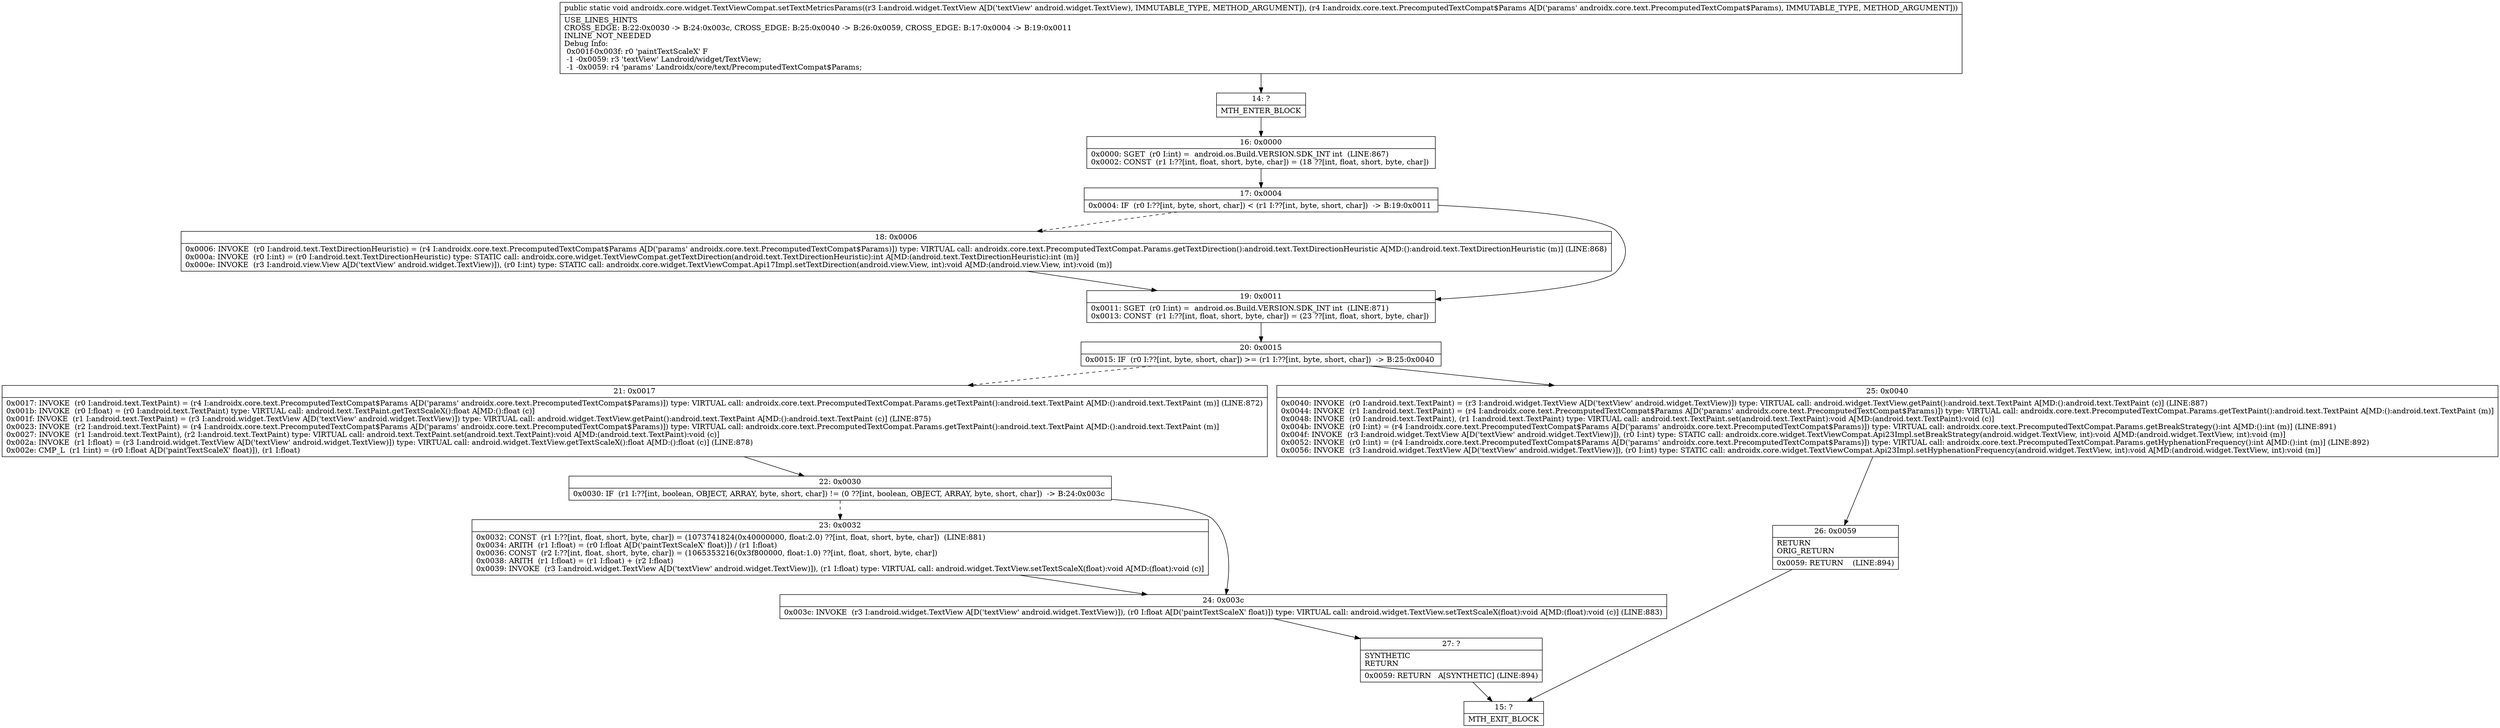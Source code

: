 digraph "CFG forandroidx.core.widget.TextViewCompat.setTextMetricsParams(Landroid\/widget\/TextView;Landroidx\/core\/text\/PrecomputedTextCompat$Params;)V" {
Node_14 [shape=record,label="{14\:\ ?|MTH_ENTER_BLOCK\l}"];
Node_16 [shape=record,label="{16\:\ 0x0000|0x0000: SGET  (r0 I:int) =  android.os.Build.VERSION.SDK_INT int  (LINE:867)\l0x0002: CONST  (r1 I:??[int, float, short, byte, char]) = (18 ??[int, float, short, byte, char]) \l}"];
Node_17 [shape=record,label="{17\:\ 0x0004|0x0004: IF  (r0 I:??[int, byte, short, char]) \< (r1 I:??[int, byte, short, char])  \-\> B:19:0x0011 \l}"];
Node_18 [shape=record,label="{18\:\ 0x0006|0x0006: INVOKE  (r0 I:android.text.TextDirectionHeuristic) = (r4 I:androidx.core.text.PrecomputedTextCompat$Params A[D('params' androidx.core.text.PrecomputedTextCompat$Params)]) type: VIRTUAL call: androidx.core.text.PrecomputedTextCompat.Params.getTextDirection():android.text.TextDirectionHeuristic A[MD:():android.text.TextDirectionHeuristic (m)] (LINE:868)\l0x000a: INVOKE  (r0 I:int) = (r0 I:android.text.TextDirectionHeuristic) type: STATIC call: androidx.core.widget.TextViewCompat.getTextDirection(android.text.TextDirectionHeuristic):int A[MD:(android.text.TextDirectionHeuristic):int (m)]\l0x000e: INVOKE  (r3 I:android.view.View A[D('textView' android.widget.TextView)]), (r0 I:int) type: STATIC call: androidx.core.widget.TextViewCompat.Api17Impl.setTextDirection(android.view.View, int):void A[MD:(android.view.View, int):void (m)]\l}"];
Node_19 [shape=record,label="{19\:\ 0x0011|0x0011: SGET  (r0 I:int) =  android.os.Build.VERSION.SDK_INT int  (LINE:871)\l0x0013: CONST  (r1 I:??[int, float, short, byte, char]) = (23 ??[int, float, short, byte, char]) \l}"];
Node_20 [shape=record,label="{20\:\ 0x0015|0x0015: IF  (r0 I:??[int, byte, short, char]) \>= (r1 I:??[int, byte, short, char])  \-\> B:25:0x0040 \l}"];
Node_21 [shape=record,label="{21\:\ 0x0017|0x0017: INVOKE  (r0 I:android.text.TextPaint) = (r4 I:androidx.core.text.PrecomputedTextCompat$Params A[D('params' androidx.core.text.PrecomputedTextCompat$Params)]) type: VIRTUAL call: androidx.core.text.PrecomputedTextCompat.Params.getTextPaint():android.text.TextPaint A[MD:():android.text.TextPaint (m)] (LINE:872)\l0x001b: INVOKE  (r0 I:float) = (r0 I:android.text.TextPaint) type: VIRTUAL call: android.text.TextPaint.getTextScaleX():float A[MD:():float (c)]\l0x001f: INVOKE  (r1 I:android.text.TextPaint) = (r3 I:android.widget.TextView A[D('textView' android.widget.TextView)]) type: VIRTUAL call: android.widget.TextView.getPaint():android.text.TextPaint A[MD:():android.text.TextPaint (c)] (LINE:875)\l0x0023: INVOKE  (r2 I:android.text.TextPaint) = (r4 I:androidx.core.text.PrecomputedTextCompat$Params A[D('params' androidx.core.text.PrecomputedTextCompat$Params)]) type: VIRTUAL call: androidx.core.text.PrecomputedTextCompat.Params.getTextPaint():android.text.TextPaint A[MD:():android.text.TextPaint (m)]\l0x0027: INVOKE  (r1 I:android.text.TextPaint), (r2 I:android.text.TextPaint) type: VIRTUAL call: android.text.TextPaint.set(android.text.TextPaint):void A[MD:(android.text.TextPaint):void (c)]\l0x002a: INVOKE  (r1 I:float) = (r3 I:android.widget.TextView A[D('textView' android.widget.TextView)]) type: VIRTUAL call: android.widget.TextView.getTextScaleX():float A[MD:():float (c)] (LINE:878)\l0x002e: CMP_L  (r1 I:int) = (r0 I:float A[D('paintTextScaleX' float)]), (r1 I:float) \l}"];
Node_22 [shape=record,label="{22\:\ 0x0030|0x0030: IF  (r1 I:??[int, boolean, OBJECT, ARRAY, byte, short, char]) != (0 ??[int, boolean, OBJECT, ARRAY, byte, short, char])  \-\> B:24:0x003c \l}"];
Node_23 [shape=record,label="{23\:\ 0x0032|0x0032: CONST  (r1 I:??[int, float, short, byte, char]) = (1073741824(0x40000000, float:2.0) ??[int, float, short, byte, char])  (LINE:881)\l0x0034: ARITH  (r1 I:float) = (r0 I:float A[D('paintTextScaleX' float)]) \/ (r1 I:float) \l0x0036: CONST  (r2 I:??[int, float, short, byte, char]) = (1065353216(0x3f800000, float:1.0) ??[int, float, short, byte, char]) \l0x0038: ARITH  (r1 I:float) = (r1 I:float) + (r2 I:float) \l0x0039: INVOKE  (r3 I:android.widget.TextView A[D('textView' android.widget.TextView)]), (r1 I:float) type: VIRTUAL call: android.widget.TextView.setTextScaleX(float):void A[MD:(float):void (c)]\l}"];
Node_24 [shape=record,label="{24\:\ 0x003c|0x003c: INVOKE  (r3 I:android.widget.TextView A[D('textView' android.widget.TextView)]), (r0 I:float A[D('paintTextScaleX' float)]) type: VIRTUAL call: android.widget.TextView.setTextScaleX(float):void A[MD:(float):void (c)] (LINE:883)\l}"];
Node_27 [shape=record,label="{27\:\ ?|SYNTHETIC\lRETURN\l|0x0059: RETURN   A[SYNTHETIC] (LINE:894)\l}"];
Node_15 [shape=record,label="{15\:\ ?|MTH_EXIT_BLOCK\l}"];
Node_25 [shape=record,label="{25\:\ 0x0040|0x0040: INVOKE  (r0 I:android.text.TextPaint) = (r3 I:android.widget.TextView A[D('textView' android.widget.TextView)]) type: VIRTUAL call: android.widget.TextView.getPaint():android.text.TextPaint A[MD:():android.text.TextPaint (c)] (LINE:887)\l0x0044: INVOKE  (r1 I:android.text.TextPaint) = (r4 I:androidx.core.text.PrecomputedTextCompat$Params A[D('params' androidx.core.text.PrecomputedTextCompat$Params)]) type: VIRTUAL call: androidx.core.text.PrecomputedTextCompat.Params.getTextPaint():android.text.TextPaint A[MD:():android.text.TextPaint (m)]\l0x0048: INVOKE  (r0 I:android.text.TextPaint), (r1 I:android.text.TextPaint) type: VIRTUAL call: android.text.TextPaint.set(android.text.TextPaint):void A[MD:(android.text.TextPaint):void (c)]\l0x004b: INVOKE  (r0 I:int) = (r4 I:androidx.core.text.PrecomputedTextCompat$Params A[D('params' androidx.core.text.PrecomputedTextCompat$Params)]) type: VIRTUAL call: androidx.core.text.PrecomputedTextCompat.Params.getBreakStrategy():int A[MD:():int (m)] (LINE:891)\l0x004f: INVOKE  (r3 I:android.widget.TextView A[D('textView' android.widget.TextView)]), (r0 I:int) type: STATIC call: androidx.core.widget.TextViewCompat.Api23Impl.setBreakStrategy(android.widget.TextView, int):void A[MD:(android.widget.TextView, int):void (m)]\l0x0052: INVOKE  (r0 I:int) = (r4 I:androidx.core.text.PrecomputedTextCompat$Params A[D('params' androidx.core.text.PrecomputedTextCompat$Params)]) type: VIRTUAL call: androidx.core.text.PrecomputedTextCompat.Params.getHyphenationFrequency():int A[MD:():int (m)] (LINE:892)\l0x0056: INVOKE  (r3 I:android.widget.TextView A[D('textView' android.widget.TextView)]), (r0 I:int) type: STATIC call: androidx.core.widget.TextViewCompat.Api23Impl.setHyphenationFrequency(android.widget.TextView, int):void A[MD:(android.widget.TextView, int):void (m)]\l}"];
Node_26 [shape=record,label="{26\:\ 0x0059|RETURN\lORIG_RETURN\l|0x0059: RETURN    (LINE:894)\l}"];
MethodNode[shape=record,label="{public static void androidx.core.widget.TextViewCompat.setTextMetricsParams((r3 I:android.widget.TextView A[D('textView' android.widget.TextView), IMMUTABLE_TYPE, METHOD_ARGUMENT]), (r4 I:androidx.core.text.PrecomputedTextCompat$Params A[D('params' androidx.core.text.PrecomputedTextCompat$Params), IMMUTABLE_TYPE, METHOD_ARGUMENT]))  | USE_LINES_HINTS\lCROSS_EDGE: B:22:0x0030 \-\> B:24:0x003c, CROSS_EDGE: B:25:0x0040 \-\> B:26:0x0059, CROSS_EDGE: B:17:0x0004 \-\> B:19:0x0011\lINLINE_NOT_NEEDED\lDebug Info:\l  0x001f\-0x003f: r0 'paintTextScaleX' F\l  \-1 \-0x0059: r3 'textView' Landroid\/widget\/TextView;\l  \-1 \-0x0059: r4 'params' Landroidx\/core\/text\/PrecomputedTextCompat$Params;\l}"];
MethodNode -> Node_14;Node_14 -> Node_16;
Node_16 -> Node_17;
Node_17 -> Node_18[style=dashed];
Node_17 -> Node_19;
Node_18 -> Node_19;
Node_19 -> Node_20;
Node_20 -> Node_21[style=dashed];
Node_20 -> Node_25;
Node_21 -> Node_22;
Node_22 -> Node_23[style=dashed];
Node_22 -> Node_24;
Node_23 -> Node_24;
Node_24 -> Node_27;
Node_27 -> Node_15;
Node_25 -> Node_26;
Node_26 -> Node_15;
}

